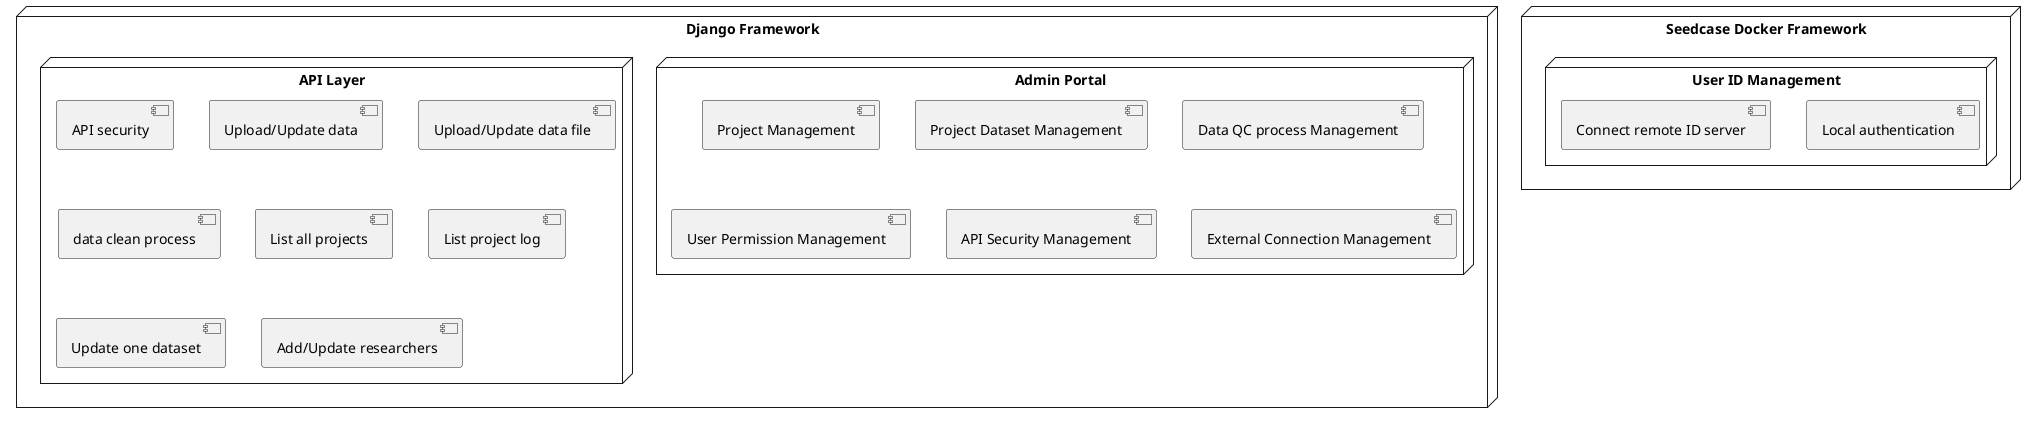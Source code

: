 @startuml
node "Seedcase Docker Framework" {
 node "User ID Management" {
    [Local authentication]
    [Connect remote ID server]
  }
 }
 node "Django Framework" {
  node "Admin Portal" {
    [Project Management]
    [Project Dataset Management]
    [Data QC process Management]
    [User Permission Management]
    [API Security Management]
    [External Connection Management]
  }

  node "API Layer" {
    [API security]
    [Upload/Update data]
    [Upload/Update data file]
    [data clean process]
    [List all projects]
    [List project log]
    [Update one dataset]
    [Add/Update researchers]
   }
  }
}
@enduml
